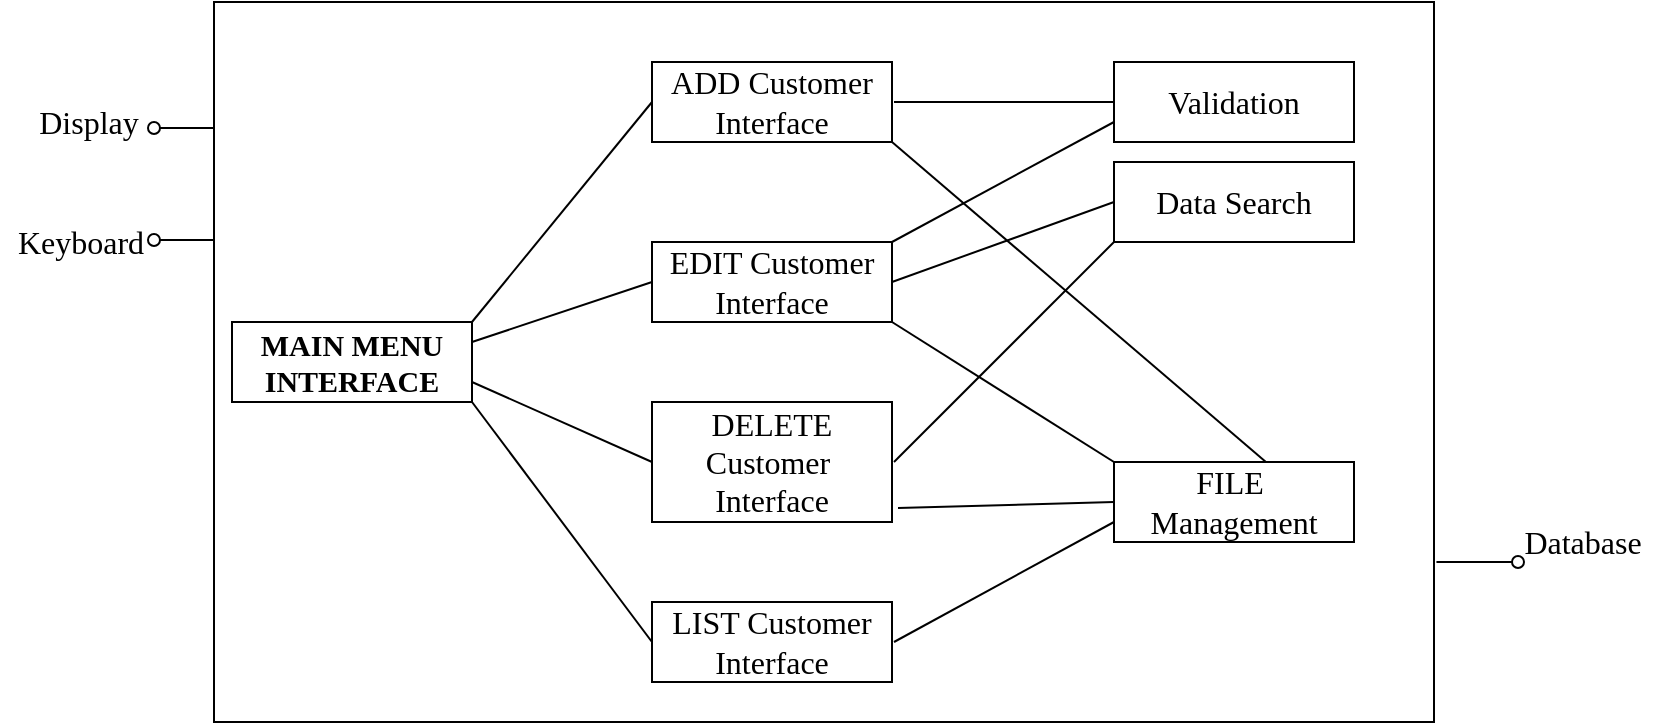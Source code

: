 <mxfile version="13.7.9" type="github">
  <diagram id="k_rvptiCXdyw7t8qA_9R" name="Page-1">
    <mxGraphModel dx="1422" dy="806" grid="1" gridSize="10" guides="1" tooltips="1" connect="1" arrows="1" fold="1" page="1" pageScale="1" pageWidth="827" pageHeight="1169" math="0" shadow="0">
      <root>
        <mxCell id="0" />
        <mxCell id="1" parent="0" />
        <mxCell id="e9bSdHwQU14s3PVtKzrs-24" value="" style="rounded=0;whiteSpace=wrap;html=1;fontFamily=Times New Roman;fontSize=16;" vertex="1" parent="1">
          <mxGeometry x="108" y="160" width="610" height="360" as="geometry" />
        </mxCell>
        <mxCell id="e9bSdHwQU14s3PVtKzrs-1" value="&lt;font style=&quot;font-size: 15px&quot;&gt;MAIN MENU INTERFACE&lt;/font&gt;" style="rounded=0;whiteSpace=wrap;html=1;fontFamily=Times New Roman;fontStyle=1" vertex="1" parent="1">
          <mxGeometry x="117" y="320" width="120" height="40" as="geometry" />
        </mxCell>
        <mxCell id="e9bSdHwQU14s3PVtKzrs-2" value="ADD Customer&lt;br&gt;Interface" style="rounded=0;whiteSpace=wrap;html=1;fontFamily=Times New Roman;fontSize=16;" vertex="1" parent="1">
          <mxGeometry x="327" y="190" width="120" height="40" as="geometry" />
        </mxCell>
        <mxCell id="e9bSdHwQU14s3PVtKzrs-3" value="&lt;font style=&quot;font-size: 16px&quot;&gt;EDIT Customer&lt;br&gt;Interface&lt;/font&gt;" style="rounded=0;whiteSpace=wrap;html=1;fontFamily=Times New Roman;" vertex="1" parent="1">
          <mxGeometry x="327" y="280" width="120" height="40" as="geometry" />
        </mxCell>
        <mxCell id="e9bSdHwQU14s3PVtKzrs-4" value="&lt;font style=&quot;font-size: 16px&quot;&gt;LIST Customer&lt;br&gt;Interface&lt;/font&gt;" style="rounded=0;whiteSpace=wrap;html=1;fontFamily=Times New Roman;" vertex="1" parent="1">
          <mxGeometry x="327" y="460" width="120" height="40" as="geometry" />
        </mxCell>
        <mxCell id="e9bSdHwQU14s3PVtKzrs-5" value="&lt;font style=&quot;font-size: 16px&quot;&gt;DELETE Customer&amp;nbsp;&lt;br&gt;Interface&lt;/font&gt;" style="rounded=0;whiteSpace=wrap;html=1;fontFamily=Times New Roman;" vertex="1" parent="1">
          <mxGeometry x="327" y="360" width="120" height="60" as="geometry" />
        </mxCell>
        <mxCell id="e9bSdHwQU14s3PVtKzrs-6" value="Validation" style="rounded=0;whiteSpace=wrap;html=1;fontFamily=Times New Roman;fontSize=16;" vertex="1" parent="1">
          <mxGeometry x="558" y="190" width="120" height="40" as="geometry" />
        </mxCell>
        <mxCell id="e9bSdHwQU14s3PVtKzrs-8" value="Data Search" style="rounded=0;whiteSpace=wrap;html=1;fontFamily=Times New Roman;fontSize=16;" vertex="1" parent="1">
          <mxGeometry x="558" y="240" width="120" height="40" as="geometry" />
        </mxCell>
        <mxCell id="e9bSdHwQU14s3PVtKzrs-10" value="FILE&amp;nbsp; Management" style="rounded=0;whiteSpace=wrap;html=1;fontFamily=Times New Roman;fontSize=16;" vertex="1" parent="1">
          <mxGeometry x="558" y="390" width="120" height="40" as="geometry" />
        </mxCell>
        <mxCell id="e9bSdHwQU14s3PVtKzrs-11" value="" style="endArrow=none;html=1;fontFamily=Times New Roman;fontSize=16;entryX=0;entryY=0.5;entryDx=0;entryDy=0;exitX=1;exitY=0;exitDx=0;exitDy=0;" edge="1" parent="1" source="e9bSdHwQU14s3PVtKzrs-1" target="e9bSdHwQU14s3PVtKzrs-2">
          <mxGeometry width="50" height="50" relative="1" as="geometry">
            <mxPoint x="237" y="330" as="sourcePoint" />
            <mxPoint x="287" y="280" as="targetPoint" />
          </mxGeometry>
        </mxCell>
        <mxCell id="e9bSdHwQU14s3PVtKzrs-12" value="" style="endArrow=none;html=1;fontFamily=Times New Roman;fontSize=16;exitX=1;exitY=0.25;exitDx=0;exitDy=0;entryX=0;entryY=0.5;entryDx=0;entryDy=0;" edge="1" parent="1" source="e9bSdHwQU14s3PVtKzrs-1" target="e9bSdHwQU14s3PVtKzrs-3">
          <mxGeometry width="50" height="50" relative="1" as="geometry">
            <mxPoint x="310" y="360" as="sourcePoint" />
            <mxPoint x="288" y="310" as="targetPoint" />
          </mxGeometry>
        </mxCell>
        <mxCell id="e9bSdHwQU14s3PVtKzrs-14" value="" style="endArrow=none;html=1;fontFamily=Times New Roman;fontSize=16;entryX=1;entryY=0.75;entryDx=0;entryDy=0;exitX=0;exitY=0.5;exitDx=0;exitDy=0;" edge="1" parent="1" source="e9bSdHwQU14s3PVtKzrs-5" target="e9bSdHwQU14s3PVtKzrs-1">
          <mxGeometry width="50" height="50" relative="1" as="geometry">
            <mxPoint x="428" y="360" as="sourcePoint" />
            <mxPoint x="478" y="310" as="targetPoint" />
          </mxGeometry>
        </mxCell>
        <mxCell id="e9bSdHwQU14s3PVtKzrs-15" value="" style="endArrow=none;html=1;fontFamily=Times New Roman;fontSize=16;entryX=1;entryY=1;entryDx=0;entryDy=0;exitX=0;exitY=0.5;exitDx=0;exitDy=0;" edge="1" parent="1" source="e9bSdHwQU14s3PVtKzrs-4" target="e9bSdHwQU14s3PVtKzrs-1">
          <mxGeometry width="50" height="50" relative="1" as="geometry">
            <mxPoint x="428" y="360" as="sourcePoint" />
            <mxPoint x="478" y="310" as="targetPoint" />
          </mxGeometry>
        </mxCell>
        <mxCell id="e9bSdHwQU14s3PVtKzrs-16" value="" style="endArrow=none;html=1;fontFamily=Times New Roman;fontSize=16;exitX=0;exitY=0.5;exitDx=0;exitDy=0;" edge="1" parent="1" source="e9bSdHwQU14s3PVtKzrs-6">
          <mxGeometry width="50" height="50" relative="1" as="geometry">
            <mxPoint x="428" y="360" as="sourcePoint" />
            <mxPoint x="448" y="210" as="targetPoint" />
          </mxGeometry>
        </mxCell>
        <mxCell id="e9bSdHwQU14s3PVtKzrs-17" value="" style="endArrow=none;html=1;fontFamily=Times New Roman;fontSize=16;entryX=0;entryY=0.75;entryDx=0;entryDy=0;exitX=1;exitY=0;exitDx=0;exitDy=0;" edge="1" parent="1" source="e9bSdHwQU14s3PVtKzrs-3" target="e9bSdHwQU14s3PVtKzrs-6">
          <mxGeometry width="50" height="50" relative="1" as="geometry">
            <mxPoint x="428" y="360" as="sourcePoint" />
            <mxPoint x="478" y="310" as="targetPoint" />
          </mxGeometry>
        </mxCell>
        <mxCell id="e9bSdHwQU14s3PVtKzrs-19" value="" style="endArrow=none;html=1;fontFamily=Times New Roman;fontSize=16;exitX=0;exitY=0.5;exitDx=0;exitDy=0;entryX=1;entryY=0.5;entryDx=0;entryDy=0;" edge="1" parent="1" source="e9bSdHwQU14s3PVtKzrs-8" target="e9bSdHwQU14s3PVtKzrs-3">
          <mxGeometry width="50" height="50" relative="1" as="geometry">
            <mxPoint x="428" y="360" as="sourcePoint" />
            <mxPoint x="448" y="310" as="targetPoint" />
          </mxGeometry>
        </mxCell>
        <mxCell id="e9bSdHwQU14s3PVtKzrs-20" value="" style="endArrow=none;html=1;fontFamily=Times New Roman;fontSize=16;entryX=0;entryY=1;entryDx=0;entryDy=0;" edge="1" parent="1" target="e9bSdHwQU14s3PVtKzrs-8">
          <mxGeometry width="50" height="50" relative="1" as="geometry">
            <mxPoint x="448" y="390" as="sourcePoint" />
            <mxPoint x="478" y="310" as="targetPoint" />
          </mxGeometry>
        </mxCell>
        <mxCell id="e9bSdHwQU14s3PVtKzrs-23" value="" style="endArrow=none;html=1;fontFamily=Times New Roman;fontSize=16;entryX=0;entryY=0.75;entryDx=0;entryDy=0;" edge="1" parent="1" target="e9bSdHwQU14s3PVtKzrs-10">
          <mxGeometry width="50" height="50" relative="1" as="geometry">
            <mxPoint x="448" y="480" as="sourcePoint" />
            <mxPoint x="478" y="310" as="targetPoint" />
          </mxGeometry>
        </mxCell>
        <mxCell id="e9bSdHwQU14s3PVtKzrs-27" value="" style="endArrow=none;html=1;fontFamily=Times New Roman;fontSize=16;entryX=0;entryY=0.175;entryDx=0;entryDy=0;entryPerimeter=0;startArrow=oval;startFill=0;" edge="1" parent="1" target="e9bSdHwQU14s3PVtKzrs-24">
          <mxGeometry width="50" height="50" relative="1" as="geometry">
            <mxPoint x="78" y="223" as="sourcePoint" />
            <mxPoint x="478" y="310" as="targetPoint" />
          </mxGeometry>
        </mxCell>
        <mxCell id="e9bSdHwQU14s3PVtKzrs-29" value="" style="endArrow=none;html=1;fontFamily=Times New Roman;fontSize=16;entryX=0;entryY=0.175;entryDx=0;entryDy=0;entryPerimeter=0;startArrow=oval;startFill=0;" edge="1" parent="1">
          <mxGeometry width="50" height="50" relative="1" as="geometry">
            <mxPoint x="78" y="279" as="sourcePoint" />
            <mxPoint x="108" y="279" as="targetPoint" />
          </mxGeometry>
        </mxCell>
        <mxCell id="e9bSdHwQU14s3PVtKzrs-30" value="Display" style="text;html=1;resizable=0;autosize=1;align=center;verticalAlign=middle;points=[];fillColor=none;strokeColor=none;rounded=0;fontFamily=Times New Roman;fontSize=16;" vertex="1" parent="1">
          <mxGeometry x="10" y="210" width="70" height="20" as="geometry" />
        </mxCell>
        <mxCell id="e9bSdHwQU14s3PVtKzrs-31" value="Keyboard" style="text;html=1;resizable=0;autosize=1;align=center;verticalAlign=middle;points=[];fillColor=none;strokeColor=none;rounded=0;fontFamily=Times New Roman;fontSize=16;" vertex="1" parent="1">
          <mxGeometry x="1" y="270" width="80" height="20" as="geometry" />
        </mxCell>
        <mxCell id="e9bSdHwQU14s3PVtKzrs-34" value="" style="endArrow=none;html=1;fontFamily=Times New Roman;fontSize=16;entryX=1.002;entryY=0.414;entryDx=0;entryDy=0;entryPerimeter=0;startArrow=oval;startFill=0;" edge="1" parent="1">
          <mxGeometry width="50" height="50" relative="1" as="geometry">
            <mxPoint x="760" y="440" as="sourcePoint" />
            <mxPoint x="719.22" y="440.04" as="targetPoint" />
          </mxGeometry>
        </mxCell>
        <mxCell id="e9bSdHwQU14s3PVtKzrs-35" value="Database" style="text;html=1;resizable=0;autosize=1;align=center;verticalAlign=middle;points=[];fillColor=none;strokeColor=none;rounded=0;fontFamily=Times New Roman;fontSize=16;" vertex="1" parent="1">
          <mxGeometry x="757" y="420" width="70" height="20" as="geometry" />
        </mxCell>
        <mxCell id="e9bSdHwQU14s3PVtKzrs-36" value="" style="endArrow=none;html=1;fontFamily=Times New Roman;fontSize=16;entryX=1;entryY=1;entryDx=0;entryDy=0;exitX=0.633;exitY=0;exitDx=0;exitDy=0;exitPerimeter=0;" edge="1" parent="1" source="e9bSdHwQU14s3PVtKzrs-10" target="e9bSdHwQU14s3PVtKzrs-2">
          <mxGeometry width="50" height="50" relative="1" as="geometry">
            <mxPoint x="390" y="310" as="sourcePoint" />
            <mxPoint x="440" y="260" as="targetPoint" />
          </mxGeometry>
        </mxCell>
        <mxCell id="e9bSdHwQU14s3PVtKzrs-37" value="" style="endArrow=none;html=1;fontFamily=Times New Roman;fontSize=16;entryX=1;entryY=1;entryDx=0;entryDy=0;exitX=0;exitY=0;exitDx=0;exitDy=0;" edge="1" parent="1" source="e9bSdHwQU14s3PVtKzrs-10" target="e9bSdHwQU14s3PVtKzrs-3">
          <mxGeometry width="50" height="50" relative="1" as="geometry">
            <mxPoint x="390" y="310" as="sourcePoint" />
            <mxPoint x="440" y="260" as="targetPoint" />
          </mxGeometry>
        </mxCell>
        <mxCell id="e9bSdHwQU14s3PVtKzrs-38" value="" style="endArrow=none;html=1;fontFamily=Times New Roman;fontSize=16;exitX=0;exitY=0.5;exitDx=0;exitDy=0;entryX=1.025;entryY=0.883;entryDx=0;entryDy=0;entryPerimeter=0;" edge="1" parent="1" source="e9bSdHwQU14s3PVtKzrs-10" target="e9bSdHwQU14s3PVtKzrs-5">
          <mxGeometry width="50" height="50" relative="1" as="geometry">
            <mxPoint x="450" y="300" as="sourcePoint" />
            <mxPoint x="440" y="260" as="targetPoint" />
          </mxGeometry>
        </mxCell>
      </root>
    </mxGraphModel>
  </diagram>
</mxfile>
